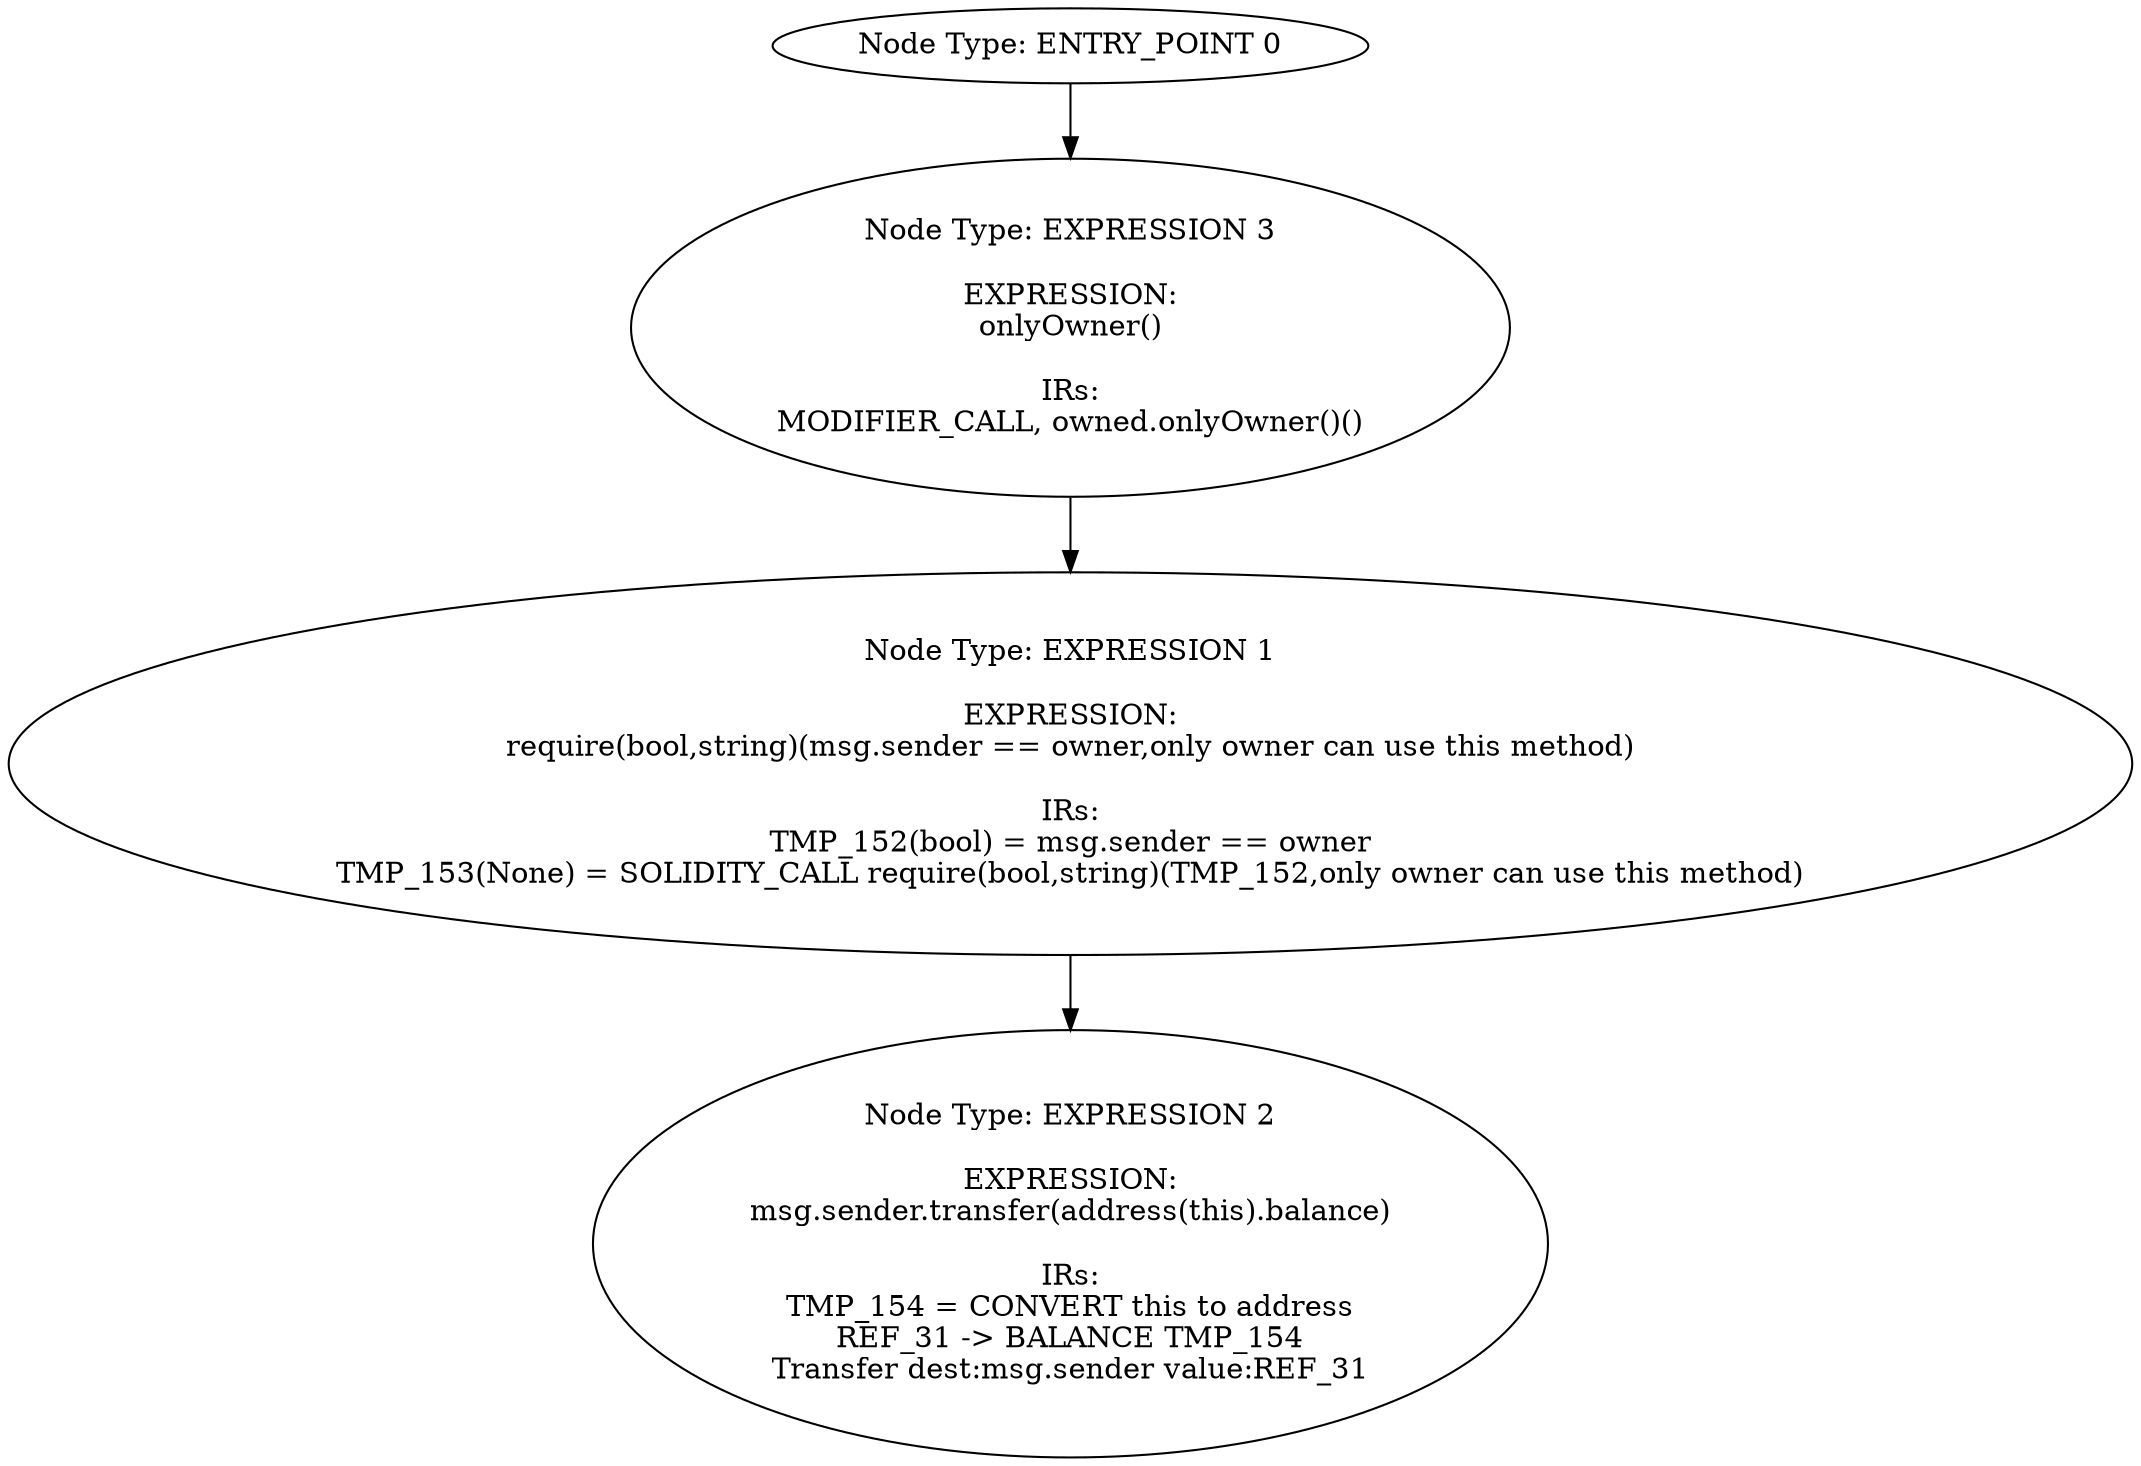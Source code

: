 digraph{
0[label="Node Type: ENTRY_POINT 0
"];
0->3;
1[label="Node Type: EXPRESSION 1

EXPRESSION:
require(bool,string)(msg.sender == owner,only owner can use this method)

IRs:
TMP_152(bool) = msg.sender == owner
TMP_153(None) = SOLIDITY_CALL require(bool,string)(TMP_152,only owner can use this method)"];
1->2;
2[label="Node Type: EXPRESSION 2

EXPRESSION:
msg.sender.transfer(address(this).balance)

IRs:
TMP_154 = CONVERT this to address
REF_31 -> BALANCE TMP_154
Transfer dest:msg.sender value:REF_31"];
3[label="Node Type: EXPRESSION 3

EXPRESSION:
onlyOwner()

IRs:
MODIFIER_CALL, owned.onlyOwner()()"];
3->1;
}
